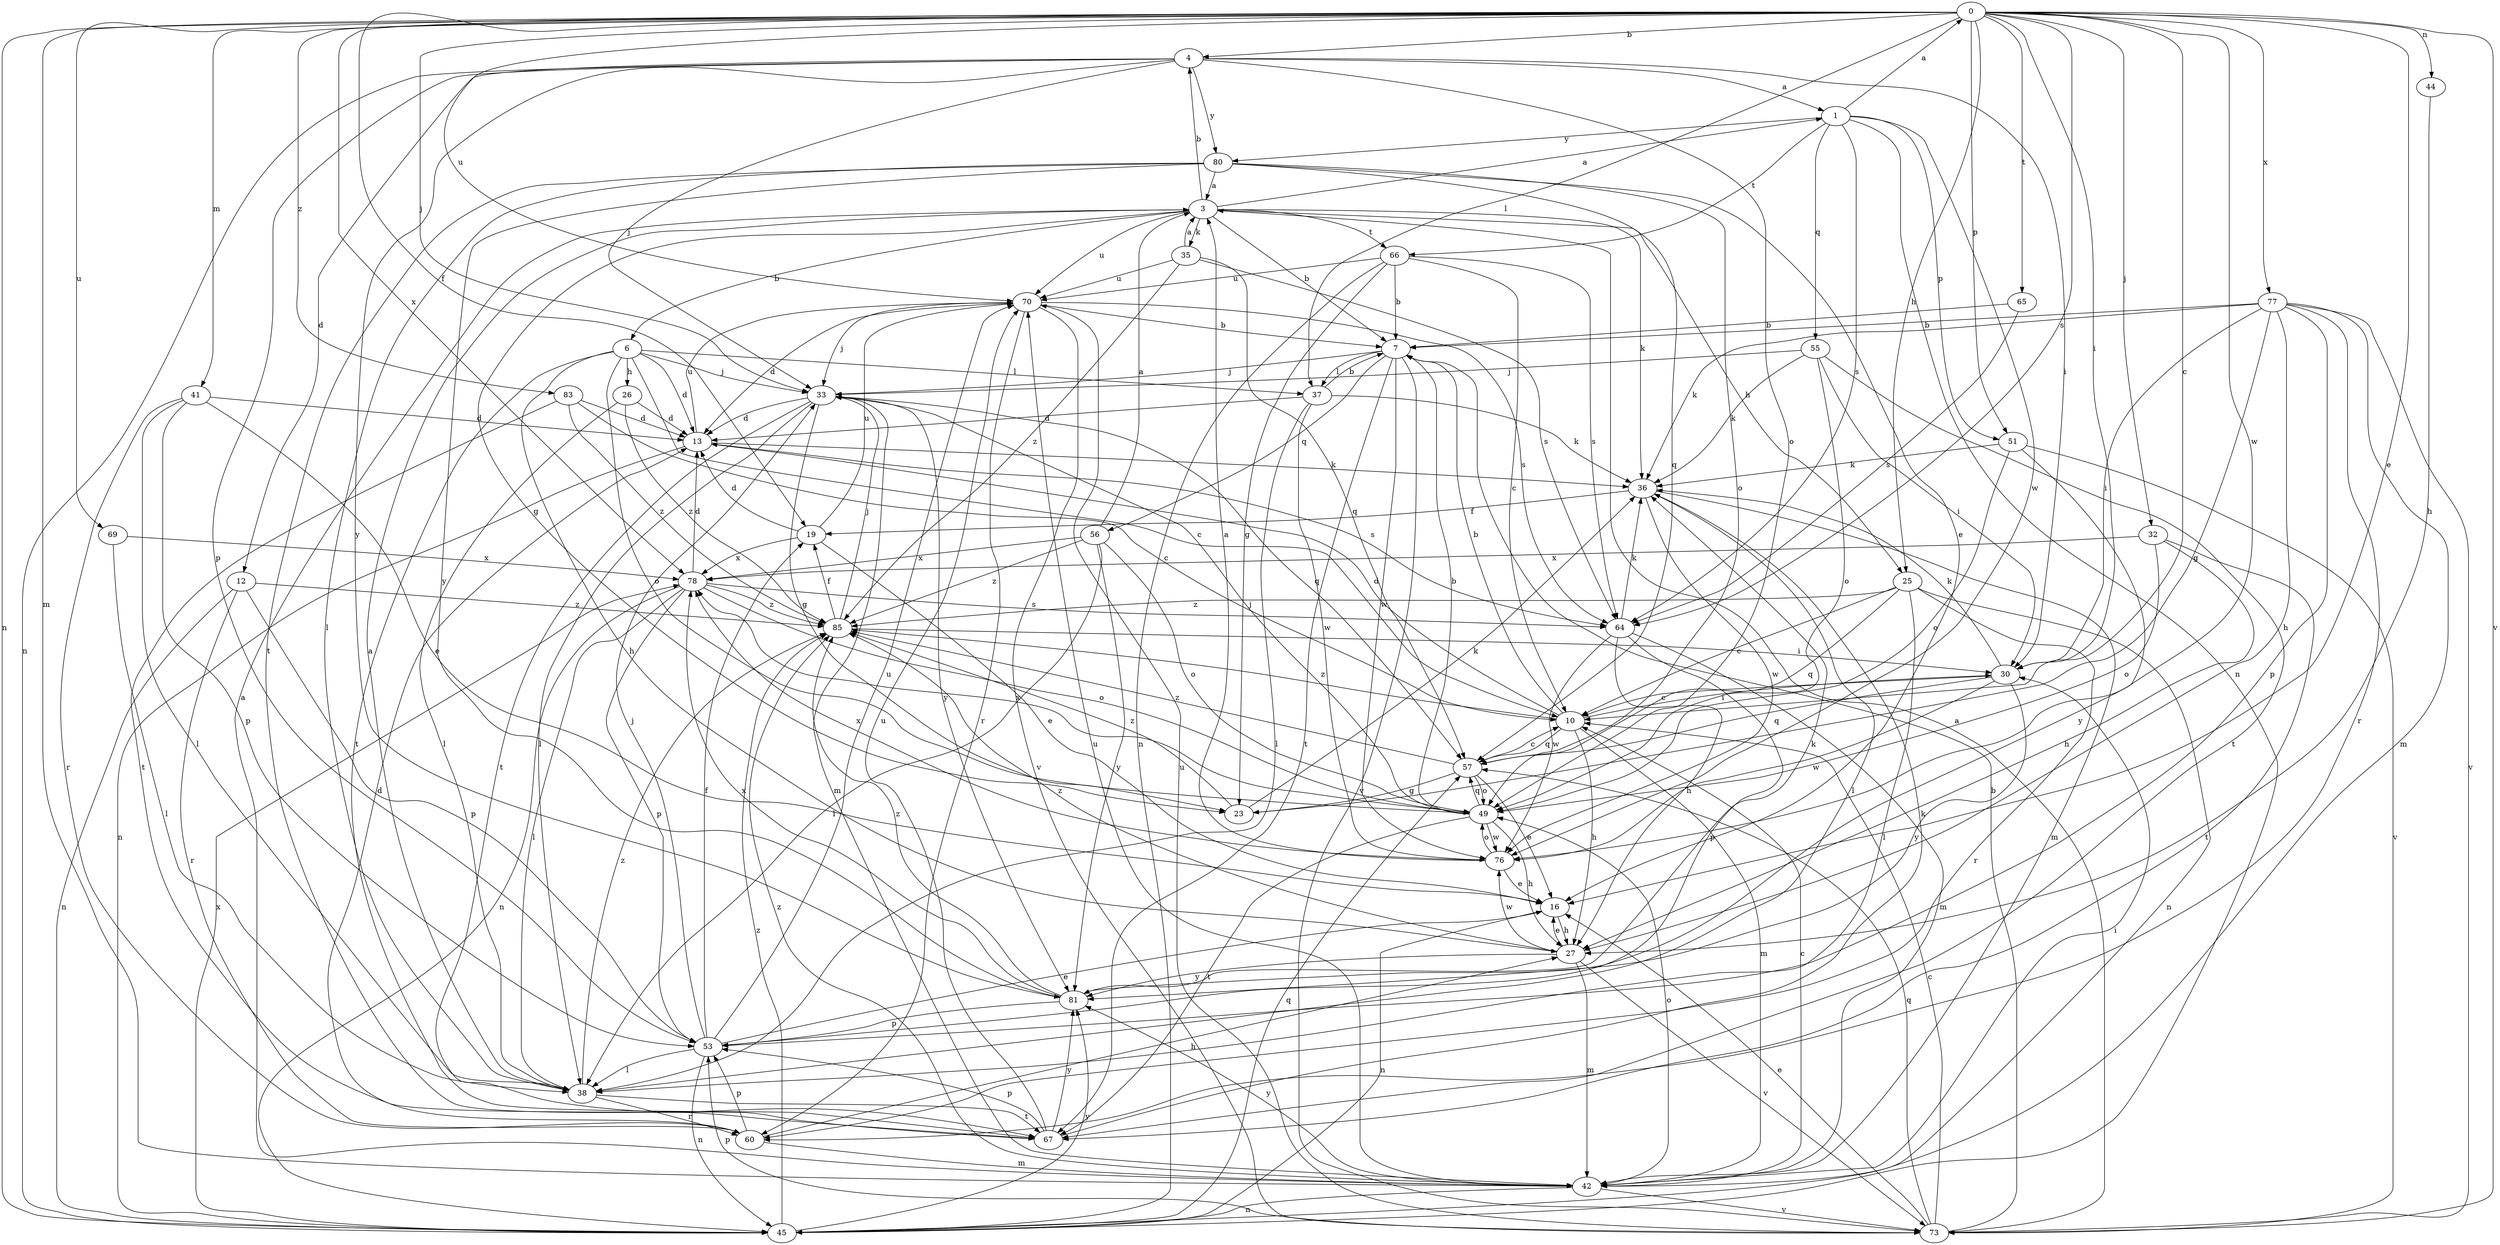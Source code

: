 strict digraph  {
0;
1;
3;
4;
6;
7;
10;
12;
13;
16;
19;
23;
25;
26;
27;
30;
32;
33;
35;
36;
37;
38;
41;
42;
44;
45;
49;
51;
53;
55;
56;
57;
60;
64;
65;
66;
67;
69;
70;
73;
76;
77;
78;
80;
81;
83;
85;
0 -> 4  [label=b];
0 -> 10  [label=c];
0 -> 16  [label=e];
0 -> 19  [label=f];
0 -> 25  [label=h];
0 -> 30  [label=i];
0 -> 32  [label=j];
0 -> 33  [label=j];
0 -> 37  [label=l];
0 -> 41  [label=m];
0 -> 42  [label=m];
0 -> 44  [label=n];
0 -> 45  [label=n];
0 -> 51  [label=p];
0 -> 64  [label=s];
0 -> 65  [label=t];
0 -> 69  [label=u];
0 -> 70  [label=u];
0 -> 73  [label=v];
0 -> 76  [label=w];
0 -> 77  [label=x];
0 -> 78  [label=x];
0 -> 83  [label=z];
1 -> 0  [label=a];
1 -> 45  [label=n];
1 -> 51  [label=p];
1 -> 55  [label=q];
1 -> 64  [label=s];
1 -> 66  [label=t];
1 -> 76  [label=w];
1 -> 80  [label=y];
3 -> 1  [label=a];
3 -> 4  [label=b];
3 -> 6  [label=b];
3 -> 7  [label=b];
3 -> 23  [label=g];
3 -> 25  [label=h];
3 -> 35  [label=k];
3 -> 36  [label=k];
3 -> 66  [label=t];
3 -> 70  [label=u];
4 -> 1  [label=a];
4 -> 12  [label=d];
4 -> 30  [label=i];
4 -> 33  [label=j];
4 -> 45  [label=n];
4 -> 49  [label=o];
4 -> 53  [label=p];
4 -> 80  [label=y];
4 -> 81  [label=y];
6 -> 10  [label=c];
6 -> 13  [label=d];
6 -> 26  [label=h];
6 -> 27  [label=h];
6 -> 33  [label=j];
6 -> 37  [label=l];
6 -> 49  [label=o];
6 -> 67  [label=t];
7 -> 33  [label=j];
7 -> 37  [label=l];
7 -> 56  [label=q];
7 -> 67  [label=t];
7 -> 73  [label=v];
7 -> 76  [label=w];
10 -> 7  [label=b];
10 -> 13  [label=d];
10 -> 27  [label=h];
10 -> 30  [label=i];
10 -> 42  [label=m];
10 -> 57  [label=q];
10 -> 85  [label=z];
12 -> 45  [label=n];
12 -> 53  [label=p];
12 -> 60  [label=r];
12 -> 85  [label=z];
13 -> 36  [label=k];
13 -> 45  [label=n];
13 -> 64  [label=s];
13 -> 70  [label=u];
16 -> 27  [label=h];
16 -> 45  [label=n];
19 -> 13  [label=d];
19 -> 16  [label=e];
19 -> 70  [label=u];
19 -> 78  [label=x];
23 -> 36  [label=k];
23 -> 85  [label=z];
25 -> 10  [label=c];
25 -> 38  [label=l];
25 -> 45  [label=n];
25 -> 57  [label=q];
25 -> 60  [label=r];
25 -> 85  [label=z];
26 -> 13  [label=d];
26 -> 38  [label=l];
26 -> 85  [label=z];
27 -> 16  [label=e];
27 -> 42  [label=m];
27 -> 73  [label=v];
27 -> 76  [label=w];
27 -> 81  [label=y];
27 -> 85  [label=z];
30 -> 10  [label=c];
30 -> 36  [label=k];
30 -> 57  [label=q];
30 -> 76  [label=w];
30 -> 81  [label=y];
32 -> 27  [label=h];
32 -> 49  [label=o];
32 -> 67  [label=t];
32 -> 78  [label=x];
33 -> 13  [label=d];
33 -> 23  [label=g];
33 -> 38  [label=l];
33 -> 42  [label=m];
33 -> 57  [label=q];
33 -> 67  [label=t];
33 -> 81  [label=y];
35 -> 3  [label=a];
35 -> 57  [label=q];
35 -> 64  [label=s];
35 -> 70  [label=u];
35 -> 85  [label=z];
36 -> 19  [label=f];
36 -> 38  [label=l];
36 -> 42  [label=m];
36 -> 76  [label=w];
37 -> 7  [label=b];
37 -> 13  [label=d];
37 -> 36  [label=k];
37 -> 38  [label=l];
37 -> 76  [label=w];
38 -> 3  [label=a];
38 -> 60  [label=r];
38 -> 67  [label=t];
38 -> 85  [label=z];
41 -> 13  [label=d];
41 -> 16  [label=e];
41 -> 38  [label=l];
41 -> 53  [label=p];
41 -> 60  [label=r];
42 -> 3  [label=a];
42 -> 10  [label=c];
42 -> 30  [label=i];
42 -> 45  [label=n];
42 -> 49  [label=o];
42 -> 70  [label=u];
42 -> 73  [label=v];
42 -> 81  [label=y];
42 -> 85  [label=z];
44 -> 27  [label=h];
45 -> 57  [label=q];
45 -> 78  [label=x];
45 -> 81  [label=y];
45 -> 85  [label=z];
49 -> 7  [label=b];
49 -> 27  [label=h];
49 -> 33  [label=j];
49 -> 57  [label=q];
49 -> 67  [label=t];
49 -> 76  [label=w];
49 -> 78  [label=x];
51 -> 36  [label=k];
51 -> 49  [label=o];
51 -> 73  [label=v];
51 -> 81  [label=y];
53 -> 16  [label=e];
53 -> 19  [label=f];
53 -> 33  [label=j];
53 -> 38  [label=l];
53 -> 45  [label=n];
53 -> 70  [label=u];
55 -> 30  [label=i];
55 -> 33  [label=j];
55 -> 36  [label=k];
55 -> 49  [label=o];
55 -> 67  [label=t];
56 -> 3  [label=a];
56 -> 38  [label=l];
56 -> 49  [label=o];
56 -> 78  [label=x];
56 -> 81  [label=y];
56 -> 85  [label=z];
57 -> 10  [label=c];
57 -> 16  [label=e];
57 -> 23  [label=g];
57 -> 49  [label=o];
57 -> 85  [label=z];
60 -> 13  [label=d];
60 -> 27  [label=h];
60 -> 42  [label=m];
60 -> 53  [label=p];
64 -> 27  [label=h];
64 -> 36  [label=k];
64 -> 42  [label=m];
64 -> 53  [label=p];
64 -> 76  [label=w];
65 -> 7  [label=b];
65 -> 64  [label=s];
66 -> 7  [label=b];
66 -> 10  [label=c];
66 -> 23  [label=g];
66 -> 45  [label=n];
66 -> 64  [label=s];
66 -> 70  [label=u];
67 -> 36  [label=k];
67 -> 53  [label=p];
67 -> 70  [label=u];
67 -> 81  [label=y];
69 -> 38  [label=l];
69 -> 78  [label=x];
70 -> 7  [label=b];
70 -> 13  [label=d];
70 -> 33  [label=j];
70 -> 60  [label=r];
70 -> 64  [label=s];
70 -> 73  [label=v];
73 -> 3  [label=a];
73 -> 7  [label=b];
73 -> 10  [label=c];
73 -> 16  [label=e];
73 -> 53  [label=p];
73 -> 57  [label=q];
73 -> 70  [label=u];
76 -> 3  [label=a];
76 -> 16  [label=e];
76 -> 49  [label=o];
76 -> 78  [label=x];
77 -> 7  [label=b];
77 -> 23  [label=g];
77 -> 27  [label=h];
77 -> 30  [label=i];
77 -> 36  [label=k];
77 -> 42  [label=m];
77 -> 53  [label=p];
77 -> 60  [label=r];
77 -> 73  [label=v];
78 -> 13  [label=d];
78 -> 38  [label=l];
78 -> 45  [label=n];
78 -> 49  [label=o];
78 -> 53  [label=p];
78 -> 64  [label=s];
78 -> 85  [label=z];
80 -> 3  [label=a];
80 -> 16  [label=e];
80 -> 38  [label=l];
80 -> 49  [label=o];
80 -> 57  [label=q];
80 -> 67  [label=t];
80 -> 81  [label=y];
81 -> 36  [label=k];
81 -> 53  [label=p];
81 -> 78  [label=x];
81 -> 85  [label=z];
83 -> 10  [label=c];
83 -> 13  [label=d];
83 -> 67  [label=t];
83 -> 85  [label=z];
85 -> 19  [label=f];
85 -> 30  [label=i];
85 -> 33  [label=j];
}
